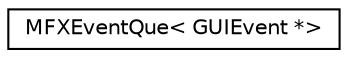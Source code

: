 digraph "Graphical Class Hierarchy"
{
  edge [fontname="Helvetica",fontsize="10",labelfontname="Helvetica",labelfontsize="10"];
  node [fontname="Helvetica",fontsize="10",shape=record];
  rankdir="LR";
  Node0 [label="MFXEventQue\< GUIEvent *\>",height=0.2,width=0.4,color="black", fillcolor="white", style="filled",URL="$d0/de6/class_m_f_x_event_que.html"];
}

